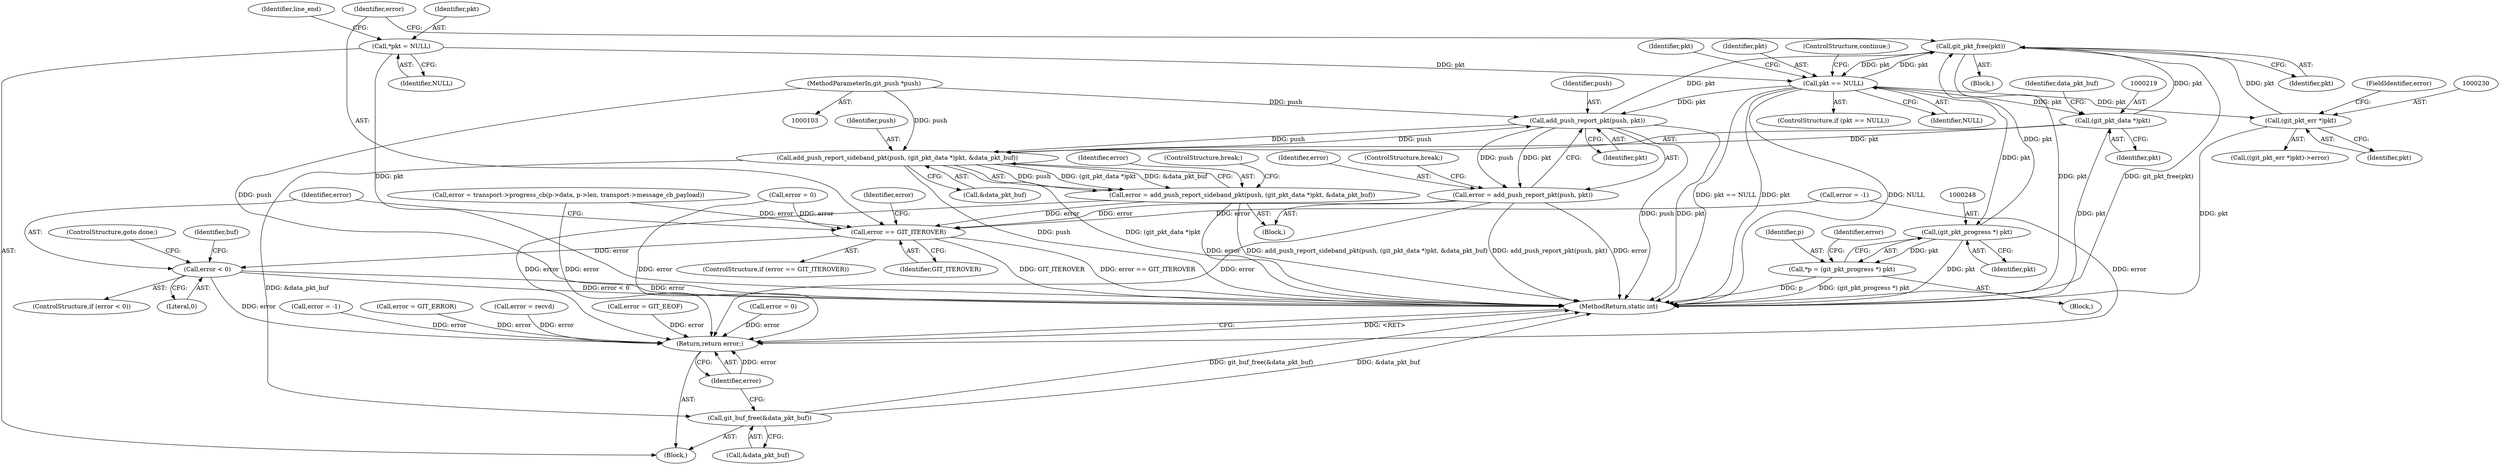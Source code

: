 digraph "1_libgit2_2fdef641fd0dd2828bd948234ae86de75221a11a_1@API" {
"1000270" [label="(Call,git_pkt_free(pkt))"];
"1000266" [label="(Call,add_push_report_pkt(push, pkt))"];
"1000216" [label="(Call,add_push_report_sideband_pkt(push, (git_pkt_data *)pkt, &data_pkt_buf))"];
"1000105" [label="(MethodParameterIn,git_push *push)"];
"1000218" [label="(Call,(git_pkt_data *)pkt)"];
"1000204" [label="(Call,pkt == NULL)"];
"1000270" [label="(Call,git_pkt_free(pkt))"];
"1000229" [label="(Call,(git_pkt_err *)pkt)"];
"1000247" [label="(Call,(git_pkt_progress *) pkt)"];
"1000108" [label="(Call,*pkt = NULL)"];
"1000214" [label="(Call,error = add_push_report_sideband_pkt(push, (git_pkt_data *)pkt, &data_pkt_buf))"];
"1000273" [label="(Call,error == GIT_ITEROVER)"];
"1000295" [label="(Call,error < 0)"];
"1000304" [label="(Return,return error;)"];
"1000264" [label="(Call,error = add_push_report_pkt(push, pkt))"];
"1000301" [label="(Call,git_buf_free(&data_pkt_buf))"];
"1000245" [label="(Call,*p = (git_pkt_progress *) pkt)"];
"1000204" [label="(Call,pkt == NULL)"];
"1000294" [label="(ControlStructure,if (error < 0))"];
"1000133" [label="(Identifier,buf)"];
"1000299" [label="(ControlStructure,goto done;)"];
"1000267" [label="(Identifier,push)"];
"1000192" [label="(Call,error = GIT_EEOF)"];
"1000275" [label="(Identifier,GIT_ITEROVER)"];
"1000265" [label="(Identifier,error)"];
"1000220" [label="(Identifier,pkt)"];
"1000277" [label="(Call,error = 0)"];
"1000218" [label="(Call,(git_pkt_data *)pkt)"];
"1000200" [label="(Call,error = 0)"];
"1000210" [label="(Identifier,pkt)"];
"1000203" [label="(ControlStructure,if (pkt == NULL))"];
"1000295" [label="(Call,error < 0)"];
"1000264" [label="(Call,error = add_push_report_pkt(push, pkt))"];
"1000296" [label="(Identifier,error)"];
"1000247" [label="(Call,(git_pkt_progress *) pkt)"];
"1000212" [label="(Block,)"];
"1000251" [label="(Identifier,error)"];
"1000105" [label="(MethodParameterIn,git_push *push)"];
"1000110" [label="(Identifier,NULL)"];
"1000266" [label="(Call,add_push_report_pkt(push, pkt))"];
"1000129" [label="(Block,)"];
"1000217" [label="(Identifier,push)"];
"1000272" [label="(ControlStructure,if (error == GIT_ITEROVER))"];
"1000214" [label="(Call,error = add_push_report_sideband_pkt(push, (git_pkt_data *)pkt, &data_pkt_buf))"];
"1000250" [label="(Call,error = transport->progress_cb(p->data, p->len, transport->message_cb_payload))"];
"1000108" [label="(Call,*pkt = NULL)"];
"1000162" [label="(Call,error = -1)"];
"1000269" [label="(ControlStructure,break;)"];
"1000229" [label="(Call,(git_pkt_err *)pkt)"];
"1000205" [label="(Identifier,pkt)"];
"1000302" [label="(Call,&data_pkt_buf)"];
"1000249" [label="(Identifier,pkt)"];
"1000233" [label="(Call,error = -1)"];
"1000301" [label="(Call,git_buf_free(&data_pkt_buf))"];
"1000106" [label="(Block,)"];
"1000273" [label="(Call,error == GIT_ITEROVER)"];
"1000290" [label="(Call,error = GIT_ERROR)"];
"1000221" [label="(Call,&data_pkt_buf)"];
"1000306" [label="(MethodReturn,static int)"];
"1000231" [label="(Identifier,pkt)"];
"1000245" [label="(Call,*p = (git_pkt_progress *) pkt)"];
"1000215" [label="(Identifier,error)"];
"1000206" [label="(Identifier,NULL)"];
"1000271" [label="(Identifier,pkt)"];
"1000228" [label="(Call,((git_pkt_err *)pkt)->error)"];
"1000113" [label="(Identifier,line_end)"];
"1000297" [label="(Literal,0)"];
"1000180" [label="(Call,error = recvd)"];
"1000109" [label="(Identifier,pkt)"];
"1000223" [label="(ControlStructure,break;)"];
"1000232" [label="(FieldIdentifier,error)"];
"1000268" [label="(Identifier,pkt)"];
"1000304" [label="(Return,return error;)"];
"1000243" [label="(Block,)"];
"1000305" [label="(Identifier,error)"];
"1000216" [label="(Call,add_push_report_sideband_pkt(push, (git_pkt_data *)pkt, &data_pkt_buf))"];
"1000278" [label="(Identifier,error)"];
"1000246" [label="(Identifier,p)"];
"1000222" [label="(Identifier,data_pkt_buf)"];
"1000270" [label="(Call,git_pkt_free(pkt))"];
"1000207" [label="(ControlStructure,continue;)"];
"1000274" [label="(Identifier,error)"];
"1000270" -> "1000129"  [label="AST: "];
"1000270" -> "1000271"  [label="CFG: "];
"1000271" -> "1000270"  [label="AST: "];
"1000274" -> "1000270"  [label="CFG: "];
"1000270" -> "1000306"  [label="DDG: git_pkt_free(pkt)"];
"1000270" -> "1000306"  [label="DDG: pkt"];
"1000270" -> "1000204"  [label="DDG: pkt"];
"1000266" -> "1000270"  [label="DDG: pkt"];
"1000229" -> "1000270"  [label="DDG: pkt"];
"1000218" -> "1000270"  [label="DDG: pkt"];
"1000204" -> "1000270"  [label="DDG: pkt"];
"1000247" -> "1000270"  [label="DDG: pkt"];
"1000266" -> "1000264"  [label="AST: "];
"1000266" -> "1000268"  [label="CFG: "];
"1000267" -> "1000266"  [label="AST: "];
"1000268" -> "1000266"  [label="AST: "];
"1000264" -> "1000266"  [label="CFG: "];
"1000266" -> "1000306"  [label="DDG: pkt"];
"1000266" -> "1000306"  [label="DDG: push"];
"1000266" -> "1000216"  [label="DDG: push"];
"1000266" -> "1000264"  [label="DDG: push"];
"1000266" -> "1000264"  [label="DDG: pkt"];
"1000216" -> "1000266"  [label="DDG: push"];
"1000105" -> "1000266"  [label="DDG: push"];
"1000204" -> "1000266"  [label="DDG: pkt"];
"1000216" -> "1000214"  [label="AST: "];
"1000216" -> "1000221"  [label="CFG: "];
"1000217" -> "1000216"  [label="AST: "];
"1000218" -> "1000216"  [label="AST: "];
"1000221" -> "1000216"  [label="AST: "];
"1000214" -> "1000216"  [label="CFG: "];
"1000216" -> "1000306"  [label="DDG: push"];
"1000216" -> "1000306"  [label="DDG: (git_pkt_data *)pkt"];
"1000216" -> "1000214"  [label="DDG: push"];
"1000216" -> "1000214"  [label="DDG: (git_pkt_data *)pkt"];
"1000216" -> "1000214"  [label="DDG: &data_pkt_buf"];
"1000105" -> "1000216"  [label="DDG: push"];
"1000218" -> "1000216"  [label="DDG: pkt"];
"1000216" -> "1000301"  [label="DDG: &data_pkt_buf"];
"1000105" -> "1000103"  [label="AST: "];
"1000105" -> "1000306"  [label="DDG: push"];
"1000218" -> "1000220"  [label="CFG: "];
"1000219" -> "1000218"  [label="AST: "];
"1000220" -> "1000218"  [label="AST: "];
"1000222" -> "1000218"  [label="CFG: "];
"1000218" -> "1000306"  [label="DDG: pkt"];
"1000204" -> "1000218"  [label="DDG: pkt"];
"1000204" -> "1000203"  [label="AST: "];
"1000204" -> "1000206"  [label="CFG: "];
"1000205" -> "1000204"  [label="AST: "];
"1000206" -> "1000204"  [label="AST: "];
"1000207" -> "1000204"  [label="CFG: "];
"1000210" -> "1000204"  [label="CFG: "];
"1000204" -> "1000306"  [label="DDG: NULL"];
"1000204" -> "1000306"  [label="DDG: pkt"];
"1000204" -> "1000306"  [label="DDG: pkt == NULL"];
"1000108" -> "1000204"  [label="DDG: pkt"];
"1000204" -> "1000229"  [label="DDG: pkt"];
"1000204" -> "1000247"  [label="DDG: pkt"];
"1000229" -> "1000228"  [label="AST: "];
"1000229" -> "1000231"  [label="CFG: "];
"1000230" -> "1000229"  [label="AST: "];
"1000231" -> "1000229"  [label="AST: "];
"1000232" -> "1000229"  [label="CFG: "];
"1000229" -> "1000306"  [label="DDG: pkt"];
"1000247" -> "1000245"  [label="AST: "];
"1000247" -> "1000249"  [label="CFG: "];
"1000248" -> "1000247"  [label="AST: "];
"1000249" -> "1000247"  [label="AST: "];
"1000245" -> "1000247"  [label="CFG: "];
"1000247" -> "1000306"  [label="DDG: pkt"];
"1000247" -> "1000245"  [label="DDG: pkt"];
"1000108" -> "1000106"  [label="AST: "];
"1000108" -> "1000110"  [label="CFG: "];
"1000109" -> "1000108"  [label="AST: "];
"1000110" -> "1000108"  [label="AST: "];
"1000113" -> "1000108"  [label="CFG: "];
"1000108" -> "1000306"  [label="DDG: pkt"];
"1000214" -> "1000212"  [label="AST: "];
"1000215" -> "1000214"  [label="AST: "];
"1000223" -> "1000214"  [label="CFG: "];
"1000214" -> "1000306"  [label="DDG: add_push_report_sideband_pkt(push, (git_pkt_data *)pkt, &data_pkt_buf)"];
"1000214" -> "1000306"  [label="DDG: error"];
"1000214" -> "1000273"  [label="DDG: error"];
"1000214" -> "1000304"  [label="DDG: error"];
"1000273" -> "1000272"  [label="AST: "];
"1000273" -> "1000275"  [label="CFG: "];
"1000274" -> "1000273"  [label="AST: "];
"1000275" -> "1000273"  [label="AST: "];
"1000278" -> "1000273"  [label="CFG: "];
"1000296" -> "1000273"  [label="CFG: "];
"1000273" -> "1000306"  [label="DDG: GIT_ITEROVER"];
"1000273" -> "1000306"  [label="DDG: error == GIT_ITEROVER"];
"1000264" -> "1000273"  [label="DDG: error"];
"1000233" -> "1000273"  [label="DDG: error"];
"1000250" -> "1000273"  [label="DDG: error"];
"1000200" -> "1000273"  [label="DDG: error"];
"1000273" -> "1000295"  [label="DDG: error"];
"1000295" -> "1000294"  [label="AST: "];
"1000295" -> "1000297"  [label="CFG: "];
"1000296" -> "1000295"  [label="AST: "];
"1000297" -> "1000295"  [label="AST: "];
"1000133" -> "1000295"  [label="CFG: "];
"1000299" -> "1000295"  [label="CFG: "];
"1000295" -> "1000306"  [label="DDG: error"];
"1000295" -> "1000306"  [label="DDG: error < 0"];
"1000295" -> "1000304"  [label="DDG: error"];
"1000304" -> "1000106"  [label="AST: "];
"1000304" -> "1000305"  [label="CFG: "];
"1000305" -> "1000304"  [label="AST: "];
"1000306" -> "1000304"  [label="CFG: "];
"1000304" -> "1000306"  [label="DDG: <RET>"];
"1000305" -> "1000304"  [label="DDG: error"];
"1000290" -> "1000304"  [label="DDG: error"];
"1000264" -> "1000304"  [label="DDG: error"];
"1000180" -> "1000304"  [label="DDG: error"];
"1000277" -> "1000304"  [label="DDG: error"];
"1000192" -> "1000304"  [label="DDG: error"];
"1000233" -> "1000304"  [label="DDG: error"];
"1000162" -> "1000304"  [label="DDG: error"];
"1000250" -> "1000304"  [label="DDG: error"];
"1000200" -> "1000304"  [label="DDG: error"];
"1000264" -> "1000212"  [label="AST: "];
"1000265" -> "1000264"  [label="AST: "];
"1000269" -> "1000264"  [label="CFG: "];
"1000264" -> "1000306"  [label="DDG: error"];
"1000264" -> "1000306"  [label="DDG: add_push_report_pkt(push, pkt)"];
"1000301" -> "1000106"  [label="AST: "];
"1000301" -> "1000302"  [label="CFG: "];
"1000302" -> "1000301"  [label="AST: "];
"1000305" -> "1000301"  [label="CFG: "];
"1000301" -> "1000306"  [label="DDG: git_buf_free(&data_pkt_buf)"];
"1000301" -> "1000306"  [label="DDG: &data_pkt_buf"];
"1000245" -> "1000243"  [label="AST: "];
"1000246" -> "1000245"  [label="AST: "];
"1000251" -> "1000245"  [label="CFG: "];
"1000245" -> "1000306"  [label="DDG: p"];
"1000245" -> "1000306"  [label="DDG: (git_pkt_progress *) pkt"];
}
